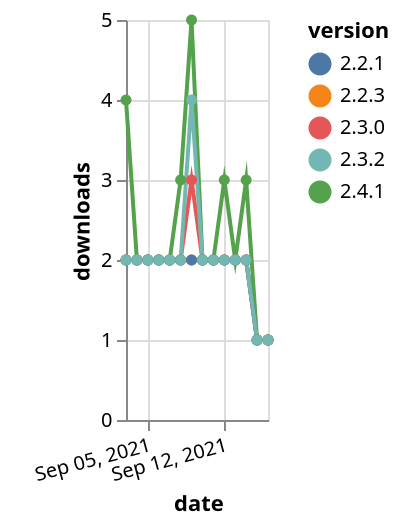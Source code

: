 {"$schema": "https://vega.github.io/schema/vega-lite/v5.json", "description": "A simple bar chart with embedded data.", "data": {"values": [{"date": "2021-09-03", "total": 2497, "delta": 2, "version": "2.3.0"}, {"date": "2021-09-04", "total": 2499, "delta": 2, "version": "2.3.0"}, {"date": "2021-09-05", "total": 2501, "delta": 2, "version": "2.3.0"}, {"date": "2021-09-06", "total": 2503, "delta": 2, "version": "2.3.0"}, {"date": "2021-09-07", "total": 2505, "delta": 2, "version": "2.3.0"}, {"date": "2021-09-08", "total": 2507, "delta": 2, "version": "2.3.0"}, {"date": "2021-09-09", "total": 2510, "delta": 3, "version": "2.3.0"}, {"date": "2021-09-10", "total": 2512, "delta": 2, "version": "2.3.0"}, {"date": "2021-09-11", "total": 2514, "delta": 2, "version": "2.3.0"}, {"date": "2021-09-12", "total": 2516, "delta": 2, "version": "2.3.0"}, {"date": "2021-09-13", "total": 2518, "delta": 2, "version": "2.3.0"}, {"date": "2021-09-14", "total": 2520, "delta": 2, "version": "2.3.0"}, {"date": "2021-09-15", "total": 2521, "delta": 1, "version": "2.3.0"}, {"date": "2021-09-16", "total": 2522, "delta": 1, "version": "2.3.0"}, {"date": "2021-09-03", "total": 2516, "delta": 2, "version": "2.2.3"}, {"date": "2021-09-04", "total": 2518, "delta": 2, "version": "2.2.3"}, {"date": "2021-09-05", "total": 2520, "delta": 2, "version": "2.2.3"}, {"date": "2021-09-06", "total": 2522, "delta": 2, "version": "2.2.3"}, {"date": "2021-09-07", "total": 2524, "delta": 2, "version": "2.2.3"}, {"date": "2021-09-08", "total": 2526, "delta": 2, "version": "2.2.3"}, {"date": "2021-09-09", "total": 2528, "delta": 2, "version": "2.2.3"}, {"date": "2021-09-10", "total": 2530, "delta": 2, "version": "2.2.3"}, {"date": "2021-09-11", "total": 2532, "delta": 2, "version": "2.2.3"}, {"date": "2021-09-12", "total": 2534, "delta": 2, "version": "2.2.3"}, {"date": "2021-09-13", "total": 2536, "delta": 2, "version": "2.2.3"}, {"date": "2021-09-14", "total": 2538, "delta": 2, "version": "2.2.3"}, {"date": "2021-09-15", "total": 2539, "delta": 1, "version": "2.2.3"}, {"date": "2021-09-16", "total": 2540, "delta": 1, "version": "2.2.3"}, {"date": "2021-09-03", "total": 2460, "delta": 4, "version": "2.4.1"}, {"date": "2021-09-04", "total": 2462, "delta": 2, "version": "2.4.1"}, {"date": "2021-09-05", "total": 2464, "delta": 2, "version": "2.4.1"}, {"date": "2021-09-06", "total": 2466, "delta": 2, "version": "2.4.1"}, {"date": "2021-09-07", "total": 2468, "delta": 2, "version": "2.4.1"}, {"date": "2021-09-08", "total": 2471, "delta": 3, "version": "2.4.1"}, {"date": "2021-09-09", "total": 2476, "delta": 5, "version": "2.4.1"}, {"date": "2021-09-10", "total": 2478, "delta": 2, "version": "2.4.1"}, {"date": "2021-09-11", "total": 2480, "delta": 2, "version": "2.4.1"}, {"date": "2021-09-12", "total": 2483, "delta": 3, "version": "2.4.1"}, {"date": "2021-09-13", "total": 2485, "delta": 2, "version": "2.4.1"}, {"date": "2021-09-14", "total": 2488, "delta": 3, "version": "2.4.1"}, {"date": "2021-09-15", "total": 2489, "delta": 1, "version": "2.4.1"}, {"date": "2021-09-16", "total": 2490, "delta": 1, "version": "2.4.1"}, {"date": "2021-09-03", "total": 2519, "delta": 2, "version": "2.2.1"}, {"date": "2021-09-04", "total": 2521, "delta": 2, "version": "2.2.1"}, {"date": "2021-09-05", "total": 2523, "delta": 2, "version": "2.2.1"}, {"date": "2021-09-06", "total": 2525, "delta": 2, "version": "2.2.1"}, {"date": "2021-09-07", "total": 2527, "delta": 2, "version": "2.2.1"}, {"date": "2021-09-08", "total": 2529, "delta": 2, "version": "2.2.1"}, {"date": "2021-09-09", "total": 2531, "delta": 2, "version": "2.2.1"}, {"date": "2021-09-10", "total": 2533, "delta": 2, "version": "2.2.1"}, {"date": "2021-09-11", "total": 2535, "delta": 2, "version": "2.2.1"}, {"date": "2021-09-12", "total": 2537, "delta": 2, "version": "2.2.1"}, {"date": "2021-09-13", "total": 2539, "delta": 2, "version": "2.2.1"}, {"date": "2021-09-14", "total": 2541, "delta": 2, "version": "2.2.1"}, {"date": "2021-09-15", "total": 2542, "delta": 1, "version": "2.2.1"}, {"date": "2021-09-16", "total": 2543, "delta": 1, "version": "2.2.1"}, {"date": "2021-09-03", "total": 2312, "delta": 2, "version": "2.3.2"}, {"date": "2021-09-04", "total": 2314, "delta": 2, "version": "2.3.2"}, {"date": "2021-09-05", "total": 2316, "delta": 2, "version": "2.3.2"}, {"date": "2021-09-06", "total": 2318, "delta": 2, "version": "2.3.2"}, {"date": "2021-09-07", "total": 2320, "delta": 2, "version": "2.3.2"}, {"date": "2021-09-08", "total": 2322, "delta": 2, "version": "2.3.2"}, {"date": "2021-09-09", "total": 2326, "delta": 4, "version": "2.3.2"}, {"date": "2021-09-10", "total": 2328, "delta": 2, "version": "2.3.2"}, {"date": "2021-09-11", "total": 2330, "delta": 2, "version": "2.3.2"}, {"date": "2021-09-12", "total": 2332, "delta": 2, "version": "2.3.2"}, {"date": "2021-09-13", "total": 2334, "delta": 2, "version": "2.3.2"}, {"date": "2021-09-14", "total": 2336, "delta": 2, "version": "2.3.2"}, {"date": "2021-09-15", "total": 2337, "delta": 1, "version": "2.3.2"}, {"date": "2021-09-16", "total": 2338, "delta": 1, "version": "2.3.2"}]}, "width": "container", "mark": {"type": "line", "point": {"filled": true}}, "encoding": {"x": {"field": "date", "type": "temporal", "timeUnit": "yearmonthdate", "title": "date", "axis": {"labelAngle": -15}}, "y": {"field": "delta", "type": "quantitative", "title": "downloads"}, "color": {"field": "version", "type": "nominal"}, "tooltip": {"field": "delta"}}}